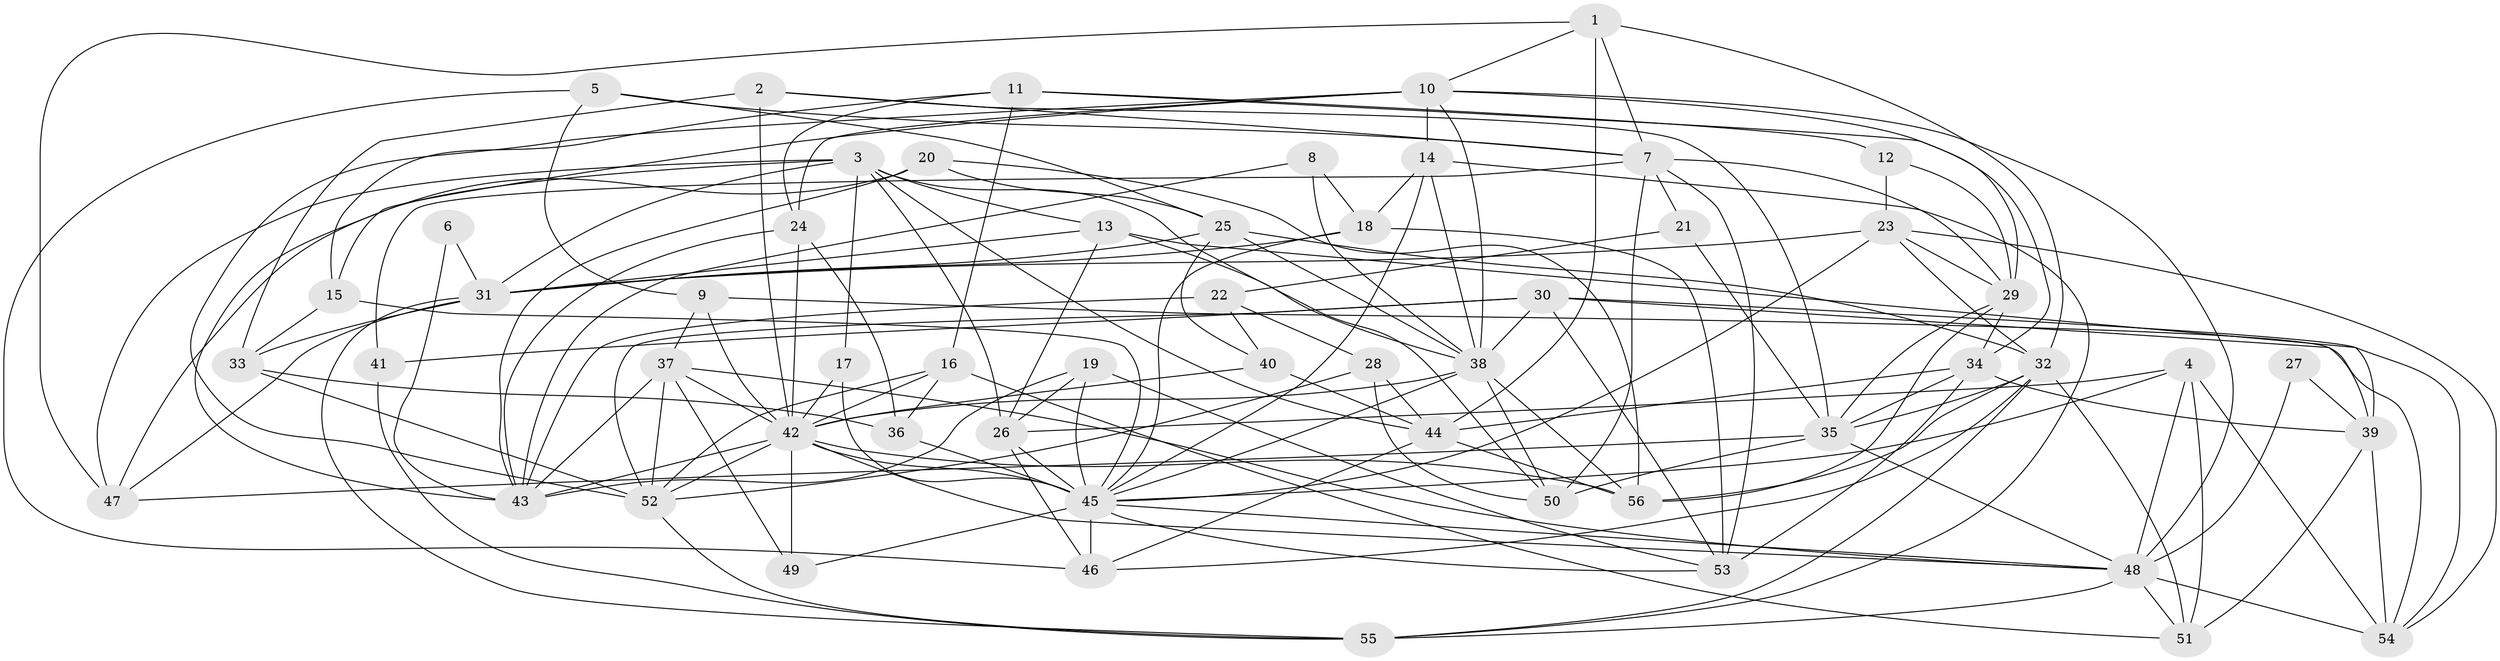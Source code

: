 // original degree distribution, {3: 0.32432432432432434, 4: 0.27927927927927926, 2: 0.09009009009009009, 5: 0.16216216216216217, 7: 0.05405405405405406, 6: 0.09009009009009009}
// Generated by graph-tools (version 1.1) at 2025/50/03/09/25 03:50:07]
// undirected, 56 vertices, 161 edges
graph export_dot {
graph [start="1"]
  node [color=gray90,style=filled];
  1;
  2;
  3;
  4;
  5;
  6;
  7;
  8;
  9;
  10;
  11;
  12;
  13;
  14;
  15;
  16;
  17;
  18;
  19;
  20;
  21;
  22;
  23;
  24;
  25;
  26;
  27;
  28;
  29;
  30;
  31;
  32;
  33;
  34;
  35;
  36;
  37;
  38;
  39;
  40;
  41;
  42;
  43;
  44;
  45;
  46;
  47;
  48;
  49;
  50;
  51;
  52;
  53;
  54;
  55;
  56;
  1 -- 7 [weight=1.0];
  1 -- 10 [weight=1.0];
  1 -- 32 [weight=1.0];
  1 -- 44 [weight=1.0];
  1 -- 47 [weight=1.0];
  2 -- 7 [weight=1.0];
  2 -- 33 [weight=1.0];
  2 -- 35 [weight=1.0];
  2 -- 42 [weight=1.0];
  3 -- 13 [weight=1.0];
  3 -- 17 [weight=1.0];
  3 -- 26 [weight=1.0];
  3 -- 31 [weight=1.0];
  3 -- 43 [weight=1.0];
  3 -- 44 [weight=1.0];
  3 -- 47 [weight=1.0];
  3 -- 50 [weight=1.0];
  4 -- 26 [weight=1.0];
  4 -- 45 [weight=1.0];
  4 -- 48 [weight=1.0];
  4 -- 51 [weight=1.0];
  4 -- 54 [weight=1.0];
  5 -- 7 [weight=1.0];
  5 -- 9 [weight=1.0];
  5 -- 25 [weight=1.0];
  5 -- 46 [weight=1.0];
  6 -- 31 [weight=1.0];
  6 -- 43 [weight=1.0];
  7 -- 21 [weight=1.0];
  7 -- 29 [weight=1.0];
  7 -- 41 [weight=1.0];
  7 -- 50 [weight=2.0];
  7 -- 53 [weight=1.0];
  8 -- 18 [weight=1.0];
  8 -- 38 [weight=1.0];
  8 -- 43 [weight=1.0];
  9 -- 37 [weight=1.0];
  9 -- 42 [weight=2.0];
  9 -- 54 [weight=1.0];
  10 -- 14 [weight=1.0];
  10 -- 15 [weight=1.0];
  10 -- 24 [weight=2.0];
  10 -- 29 [weight=1.0];
  10 -- 38 [weight=1.0];
  10 -- 48 [weight=1.0];
  10 -- 52 [weight=1.0];
  11 -- 12 [weight=1.0];
  11 -- 15 [weight=1.0];
  11 -- 16 [weight=1.0];
  11 -- 24 [weight=1.0];
  11 -- 34 [weight=1.0];
  12 -- 23 [weight=1.0];
  12 -- 29 [weight=1.0];
  13 -- 26 [weight=1.0];
  13 -- 31 [weight=1.0];
  13 -- 38 [weight=1.0];
  13 -- 39 [weight=1.0];
  14 -- 18 [weight=1.0];
  14 -- 38 [weight=1.0];
  14 -- 45 [weight=1.0];
  14 -- 55 [weight=1.0];
  15 -- 33 [weight=1.0];
  15 -- 45 [weight=1.0];
  16 -- 36 [weight=1.0];
  16 -- 42 [weight=2.0];
  16 -- 51 [weight=1.0];
  16 -- 52 [weight=1.0];
  17 -- 42 [weight=1.0];
  17 -- 45 [weight=1.0];
  18 -- 31 [weight=1.0];
  18 -- 45 [weight=1.0];
  18 -- 53 [weight=1.0];
  19 -- 26 [weight=1.0];
  19 -- 43 [weight=1.0];
  19 -- 45 [weight=1.0];
  19 -- 53 [weight=1.0];
  20 -- 25 [weight=1.0];
  20 -- 43 [weight=1.0];
  20 -- 47 [weight=1.0];
  20 -- 56 [weight=1.0];
  21 -- 22 [weight=1.0];
  21 -- 35 [weight=1.0];
  22 -- 28 [weight=1.0];
  22 -- 40 [weight=1.0];
  22 -- 43 [weight=1.0];
  23 -- 29 [weight=1.0];
  23 -- 31 [weight=1.0];
  23 -- 32 [weight=1.0];
  23 -- 45 [weight=1.0];
  23 -- 54 [weight=1.0];
  24 -- 36 [weight=1.0];
  24 -- 42 [weight=1.0];
  24 -- 43 [weight=1.0];
  25 -- 31 [weight=1.0];
  25 -- 32 [weight=1.0];
  25 -- 38 [weight=1.0];
  25 -- 40 [weight=1.0];
  26 -- 45 [weight=1.0];
  26 -- 46 [weight=1.0];
  27 -- 39 [weight=1.0];
  27 -- 48 [weight=1.0];
  28 -- 44 [weight=1.0];
  28 -- 50 [weight=1.0];
  28 -- 52 [weight=1.0];
  29 -- 34 [weight=1.0];
  29 -- 35 [weight=1.0];
  29 -- 56 [weight=1.0];
  30 -- 38 [weight=1.0];
  30 -- 39 [weight=1.0];
  30 -- 41 [weight=1.0];
  30 -- 52 [weight=1.0];
  30 -- 53 [weight=1.0];
  30 -- 54 [weight=1.0];
  31 -- 33 [weight=1.0];
  31 -- 47 [weight=1.0];
  31 -- 55 [weight=1.0];
  32 -- 35 [weight=1.0];
  32 -- 46 [weight=1.0];
  32 -- 51 [weight=1.0];
  32 -- 55 [weight=1.0];
  32 -- 56 [weight=1.0];
  33 -- 36 [weight=1.0];
  33 -- 52 [weight=1.0];
  34 -- 35 [weight=1.0];
  34 -- 39 [weight=1.0];
  34 -- 44 [weight=1.0];
  34 -- 53 [weight=1.0];
  35 -- 47 [weight=1.0];
  35 -- 48 [weight=1.0];
  35 -- 50 [weight=1.0];
  36 -- 45 [weight=1.0];
  37 -- 42 [weight=1.0];
  37 -- 43 [weight=1.0];
  37 -- 48 [weight=1.0];
  37 -- 49 [weight=1.0];
  37 -- 52 [weight=1.0];
  38 -- 42 [weight=1.0];
  38 -- 45 [weight=1.0];
  38 -- 50 [weight=1.0];
  38 -- 56 [weight=1.0];
  39 -- 51 [weight=1.0];
  39 -- 54 [weight=1.0];
  40 -- 42 [weight=1.0];
  40 -- 44 [weight=1.0];
  41 -- 55 [weight=1.0];
  42 -- 43 [weight=1.0];
  42 -- 45 [weight=1.0];
  42 -- 48 [weight=1.0];
  42 -- 49 [weight=1.0];
  42 -- 52 [weight=1.0];
  42 -- 56 [weight=1.0];
  44 -- 46 [weight=1.0];
  44 -- 56 [weight=1.0];
  45 -- 46 [weight=1.0];
  45 -- 48 [weight=1.0];
  45 -- 49 [weight=1.0];
  45 -- 53 [weight=1.0];
  48 -- 51 [weight=1.0];
  48 -- 54 [weight=2.0];
  48 -- 55 [weight=1.0];
  52 -- 55 [weight=1.0];
}
